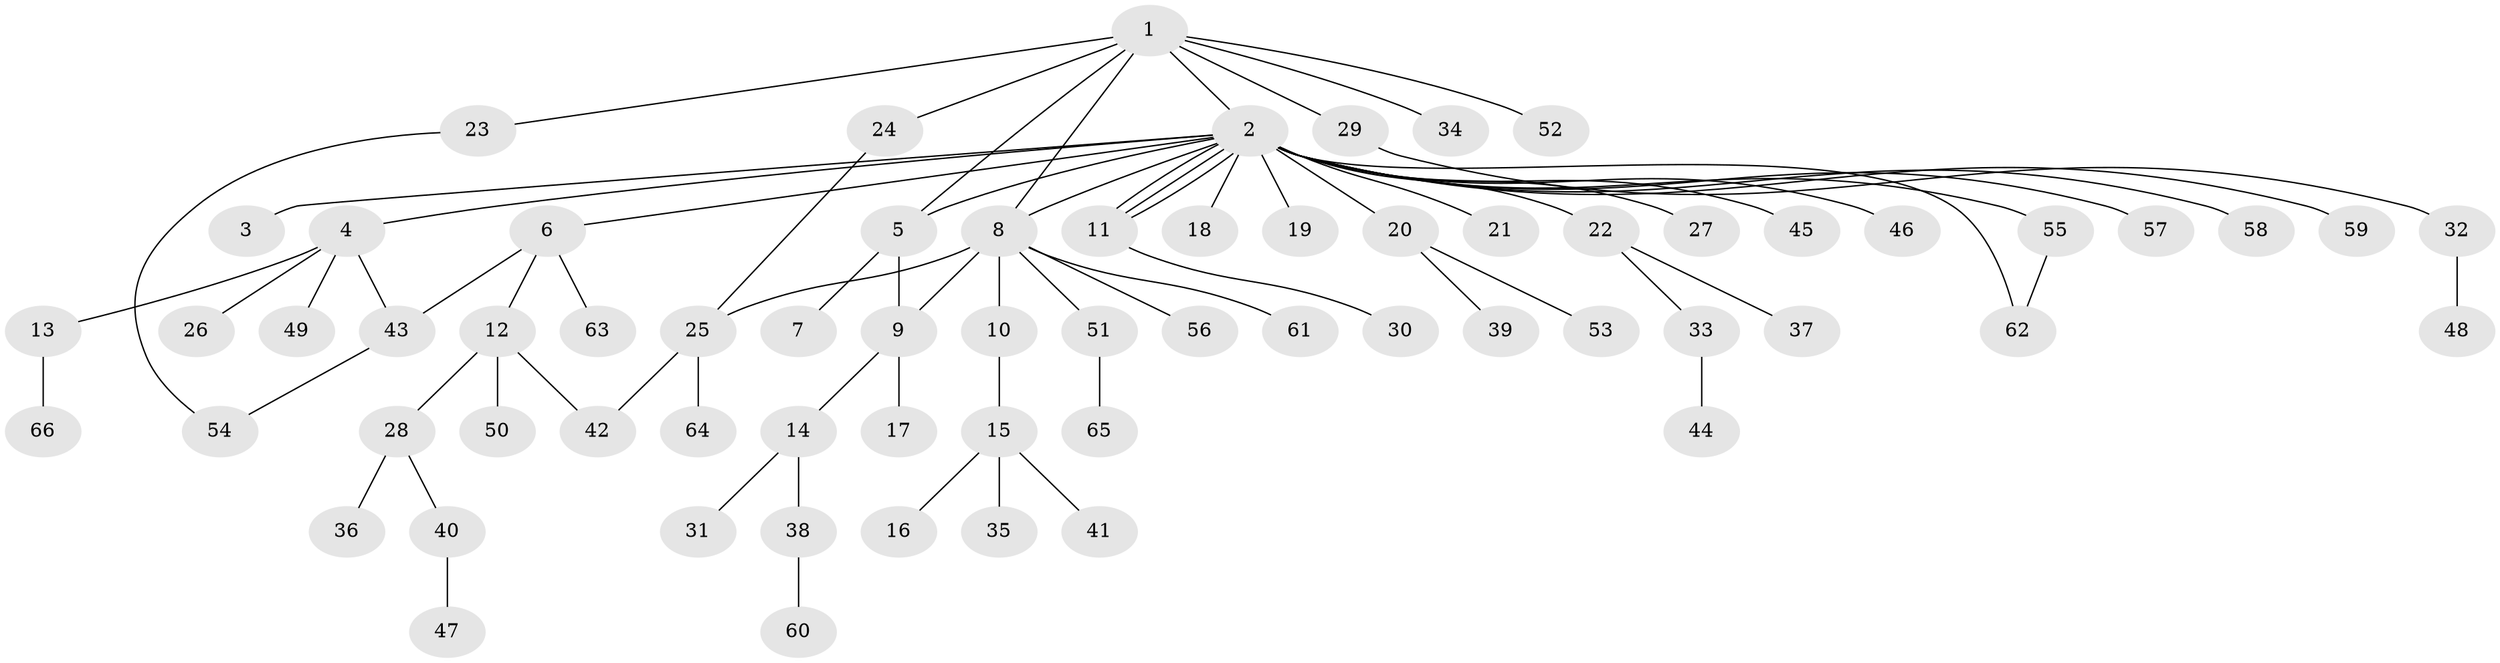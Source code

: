 // Generated by graph-tools (version 1.1) at 2025/11/02/27/25 16:11:14]
// undirected, 66 vertices, 75 edges
graph export_dot {
graph [start="1"]
  node [color=gray90,style=filled];
  1;
  2;
  3;
  4;
  5;
  6;
  7;
  8;
  9;
  10;
  11;
  12;
  13;
  14;
  15;
  16;
  17;
  18;
  19;
  20;
  21;
  22;
  23;
  24;
  25;
  26;
  27;
  28;
  29;
  30;
  31;
  32;
  33;
  34;
  35;
  36;
  37;
  38;
  39;
  40;
  41;
  42;
  43;
  44;
  45;
  46;
  47;
  48;
  49;
  50;
  51;
  52;
  53;
  54;
  55;
  56;
  57;
  58;
  59;
  60;
  61;
  62;
  63;
  64;
  65;
  66;
  1 -- 2;
  1 -- 5;
  1 -- 8;
  1 -- 23;
  1 -- 24;
  1 -- 29;
  1 -- 34;
  1 -- 52;
  2 -- 3;
  2 -- 4;
  2 -- 5;
  2 -- 6;
  2 -- 8;
  2 -- 11;
  2 -- 11;
  2 -- 11;
  2 -- 18;
  2 -- 19;
  2 -- 20;
  2 -- 21;
  2 -- 22;
  2 -- 27;
  2 -- 45;
  2 -- 46;
  2 -- 55;
  2 -- 57;
  2 -- 58;
  2 -- 59;
  2 -- 62;
  4 -- 13;
  4 -- 26;
  4 -- 43;
  4 -- 49;
  5 -- 7;
  5 -- 9;
  6 -- 12;
  6 -- 43;
  6 -- 63;
  8 -- 9;
  8 -- 10;
  8 -- 25;
  8 -- 51;
  8 -- 56;
  8 -- 61;
  9 -- 14;
  9 -- 17;
  10 -- 15;
  11 -- 30;
  12 -- 28;
  12 -- 42;
  12 -- 50;
  13 -- 66;
  14 -- 31;
  14 -- 38;
  15 -- 16;
  15 -- 35;
  15 -- 41;
  20 -- 39;
  20 -- 53;
  22 -- 33;
  22 -- 37;
  23 -- 54;
  24 -- 25;
  25 -- 42;
  25 -- 64;
  28 -- 36;
  28 -- 40;
  29 -- 32;
  32 -- 48;
  33 -- 44;
  38 -- 60;
  40 -- 47;
  43 -- 54;
  51 -- 65;
  55 -- 62;
}
